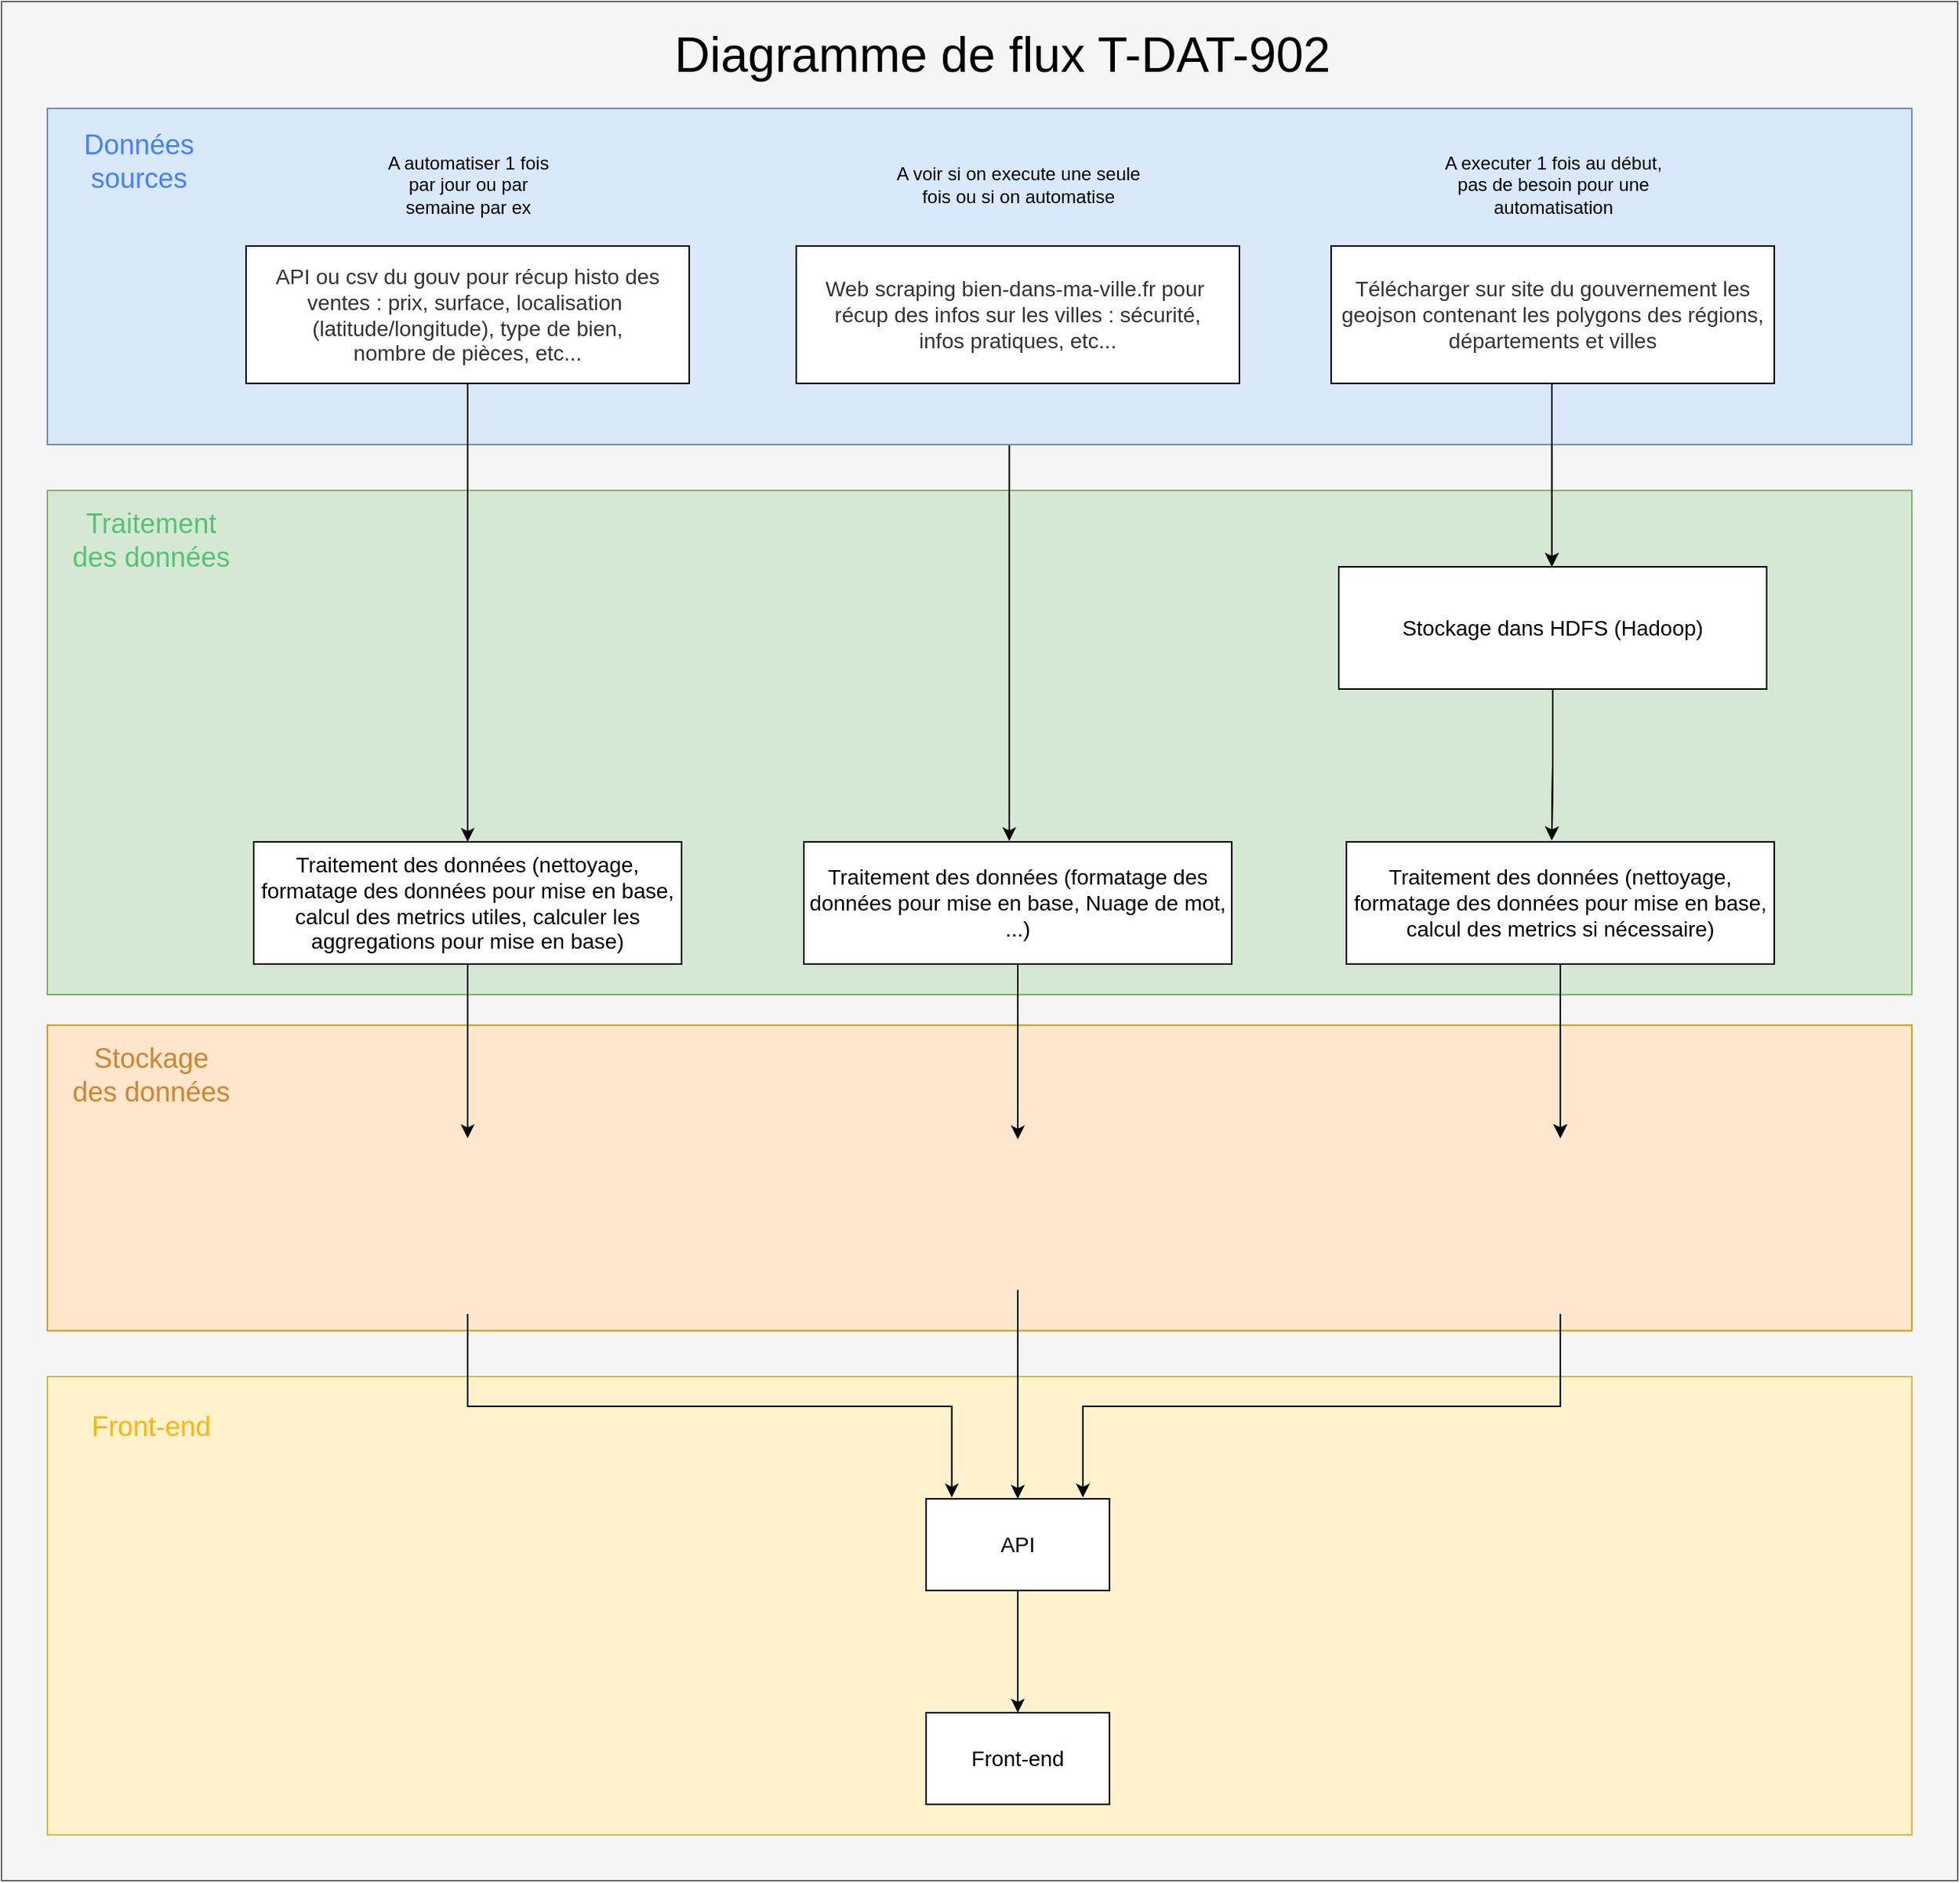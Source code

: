 <mxfile version="26.0.16">
  <diagram name="Page-1" id="76pbbYFODiqiUQYVt0wl">
    <mxGraphModel dx="1578" dy="2357" grid="1" gridSize="10" guides="1" tooltips="1" connect="1" arrows="1" fold="1" page="1" pageScale="1" pageWidth="827" pageHeight="1169" math="0" shadow="0">
      <root>
        <mxCell id="0" />
        <mxCell id="1" parent="0" />
        <mxCell id="8AMlhz3cNbG_tFNBuSd6-19" value="" style="rounded=0;whiteSpace=wrap;html=1;fillColor=#f5f5f5;fontColor=#333333;strokeColor=#666666;" parent="1" vertex="1">
          <mxGeometry x="110" y="-30" width="1280" height="1230" as="geometry" />
        </mxCell>
        <mxCell id="8AMlhz3cNbG_tFNBuSd6-17" value="" style="rounded=0;whiteSpace=wrap;html=1;fillColor=#fff2cc;strokeColor=#d6b656;" parent="1" vertex="1">
          <mxGeometry x="140" y="870" width="1220" height="300" as="geometry" />
        </mxCell>
        <mxCell id="8AMlhz3cNbG_tFNBuSd6-15" value="" style="rounded=0;whiteSpace=wrap;html=1;fillColor=#ffe6cc;strokeColor=#d79b00;" parent="1" vertex="1">
          <mxGeometry x="140" y="640" width="1220" height="200" as="geometry" />
        </mxCell>
        <mxCell id="8AMlhz3cNbG_tFNBuSd6-13" value="" style="rounded=0;whiteSpace=wrap;html=1;fillColor=#d5e8d4;strokeColor=#82b366;" parent="1" vertex="1">
          <mxGeometry x="140" y="290" width="1220" height="330" as="geometry" />
        </mxCell>
        <mxCell id="TjXJ5lC_Gi52OWalPRyf-13" value="" style="rounded=0;whiteSpace=wrap;html=1;fillColor=#dae8fc;strokeColor=#6c8ebf;" parent="1" vertex="1">
          <mxGeometry x="140" y="40" width="1220" height="220" as="geometry" />
        </mxCell>
        <mxCell id="O9yySBIB9pVkgAcjC5Zg-1" value="&lt;span style=&quot;color: rgb(51, 51, 51); font-family: arial, sans-serif; font-size: 14px; text-wrap-mode: nowrap; background-color: rgb(255, 255, 255);&quot;&gt;Web scraping (&lt;/span&gt;&lt;span style=&quot;--tw-border-spacing-x: 0; --tw-border-spacing-y: 0; --tw-translate-x: 0; --tw-translate-y: 0; --tw-rotate: 0; --tw-skew-x: 0; --tw-skew-y: 0; --tw-scale-x: 1; --tw-scale-y: 1; --tw-pan-x: ; --tw-pan-y: ; --tw-pinch-zoom: ; --tw-scroll-snap-strictness: proximity; --tw-gradient-from-position: ; --tw-gradient-via-position: ; --tw-gradient-to-position: ; --tw-ordinal: ; --tw-slashed-zero: ; --tw-numeric-figure: ; --tw-numeric-spacing: ; --tw-numeric-fraction: ; --tw-ring-inset: ; --tw-ring-offset-width: 0px; --tw-ring-offset-color: light-dark(#fff, #000000); --tw-ring-color: rgb(59 130 246 / .5); --tw-ring-offset-shadow: 0 0 #0000; --tw-ring-shadow: 0 0 #0000; --tw-shadow: 0 0 #0000; --tw-shadow-colored: 0 0 #0000; --tw-blur: ; --tw-brightness: ; --tw-contrast: ; --tw-grayscale: ; --tw-hue-rotate: ; --tw-invert: ; --tw-saturate: ; --tw-sepia: ; --tw-drop-shadow: ; --tw-backdrop-blur: ; --tw-backdrop-brightness: ; --tw-backdrop-contrast: ; --tw-backdrop-grayscale: ; --tw-backdrop-hue-rotate: ; --tw-backdrop-invert: ; --tw-backdrop-opacity: ; --tw-backdrop-saturate: ; --tw-backdrop-sepia: ; --tw-contain-size: ; --tw-contain-layout: ; --tw-contain-paint: ; --tw-contain-style: ; box-sizing: border-box; border-width: 0px; border-style: solid; border-color: rgb(229, 231, 235); font-weight: bolder; color: rgb(51, 51, 51); font-family: arial, sans-serif; font-size: 14px; text-wrap-mode: nowrap; background-color: rgb(255, 255, 255);&quot; data-prosemirror-mark-name=&quot;strong&quot; data-prosemirror-content-type=&quot;mark&quot;&gt;Leboncoin, SeLoger,&lt;/span&gt;&lt;div&gt;&lt;span style=&quot;--tw-border-spacing-x: 0; --tw-border-spacing-y: 0; --tw-translate-x: 0; --tw-translate-y: 0; --tw-rotate: 0; --tw-skew-x: 0; --tw-skew-y: 0; --tw-scale-x: 1; --tw-scale-y: 1; --tw-pan-x: ; --tw-pan-y: ; --tw-pinch-zoom: ; --tw-scroll-snap-strictness: proximity; --tw-gradient-from-position: ; --tw-gradient-via-position: ; --tw-gradient-to-position: ; --tw-ordinal: ; --tw-slashed-zero: ; --tw-numeric-figure: ; --tw-numeric-spacing: ; --tw-numeric-fraction: ; --tw-ring-inset: ; --tw-ring-offset-width: 0px; --tw-ring-offset-color: light-dark(#fff, #000000); --tw-ring-color: rgb(59 130 246 / .5); --tw-ring-offset-shadow: 0 0 #0000; --tw-ring-shadow: 0 0 #0000; --tw-shadow: 0 0 #0000; --tw-shadow-colored: 0 0 #0000; --tw-blur: ; --tw-brightness: ; --tw-contrast: ; --tw-grayscale: ; --tw-hue-rotate: ; --tw-invert: ; --tw-saturate: ; --tw-sepia: ; --tw-drop-shadow: ; --tw-backdrop-blur: ; --tw-backdrop-brightness: ; --tw-backdrop-contrast: ; --tw-backdrop-grayscale: ; --tw-backdrop-hue-rotate: ; --tw-backdrop-invert: ; --tw-backdrop-opacity: ; --tw-backdrop-saturate: ; --tw-backdrop-sepia: ; --tw-contain-size: ; --tw-contain-layout: ; --tw-contain-paint: ; --tw-contain-style: ; box-sizing: border-box; border-width: 0px; border-style: solid; border-color: rgb(229, 231, 235); font-weight: bolder; color: rgb(51, 51, 51); font-family: arial, sans-serif; font-size: 14px; text-wrap-mode: nowrap; background-color: rgb(255, 255, 255);&quot; data-prosemirror-mark-name=&quot;strong&quot; data-prosemirror-content-type=&quot;mark&quot;&gt;PAP, Bien&#39;Ici, ...&lt;/span&gt;&lt;span style=&quot;color: rgb(51, 51, 51); font-family: arial, sans-serif; font-size: 14px; text-wrap-mode: nowrap; background-color: rgb(255, 255, 255);&quot;&gt;) pour récup prix, surface,&lt;/span&gt;&lt;/div&gt;&lt;div&gt;&lt;span style=&quot;color: rgb(51, 51, 51); font-family: arial, sans-serif; font-size: 14px; text-wrap-mode: nowrap; background-color: rgb(255, 255, 255);&quot;&gt;localisation (latitude/longitude), type de bien,&lt;/span&gt;&lt;/div&gt;&lt;div&gt;&lt;span style=&quot;color: rgb(51, 51, 51); font-family: arial, sans-serif; font-size: 14px; text-wrap-mode: nowrap; background-color: rgb(255, 255, 255);&quot;&gt;nombre de pièces&lt;/span&gt;&lt;/div&gt;" style="rounded=0;whiteSpace=wrap;html=1;" parent="1" vertex="1">
          <mxGeometry x="270" y="130" width="290" height="90" as="geometry" />
        </mxCell>
        <mxCell id="RL9JBqMayldOLhs2bzXQ-27" value="" style="shape=image;verticalLabelPosition=bottom;labelBackgroundColor=default;verticalAlign=top;aspect=fixed;imageAspect=0;image=https://upload.wikimedia.org/wikipedia/commons/8/8a/Plotly-logo.png;" parent="1" vertex="1">
          <mxGeometry x="850" y="1085" width="104.25" height="34.75" as="geometry" />
        </mxCell>
        <mxCell id="TjXJ5lC_Gi52OWalPRyf-1" value="A automatiser 1 fois&lt;div&gt;par jour&amp;nbsp;&lt;span style=&quot;background-color: transparent; color: light-dark(rgb(0, 0, 0), rgb(255, 255, 255));&quot;&gt;ou par&lt;/span&gt;&lt;/div&gt;&lt;div&gt;&lt;span style=&quot;background-color: transparent; color: light-dark(rgb(0, 0, 0), rgb(255, 255, 255));&quot;&gt;semaine par ex&lt;/span&gt;&lt;/div&gt;" style="text;html=1;align=center;verticalAlign=middle;resizable=0;points=[];autosize=1;" parent="1" vertex="1">
          <mxGeometry x="350" y="60" width="130" height="60" as="geometry" />
        </mxCell>
        <mxCell id="TjXJ5lC_Gi52OWalPRyf-2" value="&lt;span style=&quot;color: rgb(51, 51, 51); font-family: arial, sans-serif; font-size: 14px; text-wrap-mode: nowrap; background-color: rgb(255, 255, 255);&quot;&gt;Web scraping bien-dans-ma-ville.fr&lt;/span&gt;&lt;span style=&quot;background-color: light-dark(rgb(255, 255, 255), rgb(18, 18, 18)); color: light-dark(rgb(51, 51, 51), rgb(193, 193, 193)); font-family: arial, sans-serif; font-size: 14px; text-wrap-mode: nowrap;&quot;&gt;&amp;nbsp;pour&amp;nbsp;&lt;/span&gt;&lt;div&gt;&lt;span style=&quot;background-color: light-dark(rgb(255, 255, 255), rgb(18, 18, 18)); color: light-dark(rgb(51, 51, 51), rgb(193, 193, 193)); font-family: arial, sans-serif; font-size: 14px; text-wrap-mode: nowrap;&quot;&gt;récup des infos sur les villes : sécurité,&lt;br&gt;&lt;/span&gt;&lt;/div&gt;&lt;div&gt;&lt;span style=&quot;background-color: light-dark(rgb(255, 255, 255), rgb(18, 18, 18)); color: light-dark(rgb(51, 51, 51), rgb(193, 193, 193)); font-family: arial, sans-serif; font-size: 14px; text-wrap-mode: nowrap;&quot;&gt;infos pratiques, etc...&lt;/span&gt;&lt;/div&gt;" style="rounded=0;whiteSpace=wrap;html=1;" parent="1" vertex="1">
          <mxGeometry x="630" y="130" width="290" height="90" as="geometry" />
        </mxCell>
        <mxCell id="TjXJ5lC_Gi52OWalPRyf-3" value="A executer 1 fois au début,&lt;div&gt;pas de besoin pour une&lt;/div&gt;&lt;div&gt;automatisation&lt;/div&gt;" style="text;html=1;align=center;verticalAlign=middle;resizable=0;points=[];autosize=1;" parent="1" vertex="1">
          <mxGeometry x="690" y="60" width="170" height="60" as="geometry" />
        </mxCell>
        <mxCell id="TjXJ5lC_Gi52OWalPRyf-4" value="&lt;font face=&quot;arial, sans-serif&quot;&gt;&lt;span style=&quot;background-color: rgb(255, 255, 255);&quot;&gt;&lt;font style=&quot;color: rgb(51, 51, 51);&quot;&gt;&lt;font&gt;&lt;span style=&quot;font-size: 14px; text-wrap-mode: nowrap;&quot;&gt;Téléchargement dataset INSEE&amp;nbsp;&lt;/span&gt;&lt;/font&gt;&lt;br&gt;&lt;/font&gt;&lt;span style=&quot;color: light-dark(rgb(51, 51, 51), rgb(193, 193, 193)); font-size: 14px; text-wrap-mode: nowrap;&quot;&gt;https://www.insee.fr/fr/statistiques/5359146&lt;/span&gt;&lt;/span&gt;&lt;/font&gt;&lt;div&gt;&lt;font face=&quot;arial, sans-serif&quot; color=&quot;#333333&quot;&gt;&lt;span style=&quot;font-size: 14px; text-wrap-mode: nowrap; background-color: rgb(255, 255, 255);&quot;&gt;:&amp;nbsp;&lt;/span&gt;&lt;/font&gt;&lt;span style=&quot;background-color: transparent; font-size: 14px; text-wrap-mode: nowrap;&quot;&gt;&lt;font face=&quot;arial, sans-serif&quot; color=&quot;#333333&quot;&gt;Revenus moyens par ménage,&amp;nbsp;&lt;/font&gt;&lt;/span&gt;&lt;span style=&quot;font-size: 14px; color: rgb(51, 51, 51); font-family: arial, sans-serif; background-color: transparent;&quot;&gt;Taux de chômage,&amp;nbsp;&lt;/span&gt;&lt;span style=&quot;font-size: 14px; color: rgb(51, 51, 51); font-family: arial, sans-serif; background-color: transparent;&quot;&gt;Population et densité,&amp;nbsp;&lt;/span&gt;&lt;span style=&quot;font-size: 14px; color: rgb(51, 51, 51); font-family: arial, sans-serif; background-color: transparent;&quot;&gt;Niveau d’éducation,&amp;nbsp;&lt;/span&gt;&lt;span style=&quot;font-size: 14px; color: rgb(51, 51, 51); font-family: arial, sans-serif; background-color: transparent;&quot;&gt;Nombre de logements sociaux&lt;/span&gt;&lt;/div&gt;" style="rounded=0;whiteSpace=wrap;html=1;" parent="1" vertex="1">
          <mxGeometry x="980" y="130" width="290" height="90" as="geometry" />
        </mxCell>
        <mxCell id="TjXJ5lC_Gi52OWalPRyf-5" value="A executer 1 fois au début,&lt;div&gt;pas de besoin pour une&lt;/div&gt;&lt;div&gt;automatisation&lt;/div&gt;" style="text;html=1;align=center;verticalAlign=middle;resizable=0;points=[];autosize=1;" parent="1" vertex="1">
          <mxGeometry x="1040" y="60" width="170" height="60" as="geometry" />
        </mxCell>
        <mxCell id="TjXJ5lC_Gi52OWalPRyf-7" value="&lt;font style=&quot;font-size: 14px;&quot;&gt;Traitement des données (nettoyage, formatage des données pour mise en base, calcul des metrics si nécessaire)&lt;/font&gt;" style="whiteSpace=wrap;html=1;rounded=0;" parent="1" vertex="1">
          <mxGeometry x="990" y="520" width="280" height="80" as="geometry" />
        </mxCell>
        <mxCell id="TjXJ5lC_Gi52OWalPRyf-8" value="" style="edgeStyle=orthogonalEdgeStyle;rounded=0;orthogonalLoop=1;jettySize=auto;html=1;exitX=0.5;exitY=1;exitDx=0;exitDy=0;entryX=0.48;entryY=-0.006;entryDx=0;entryDy=0;entryPerimeter=0;" parent="1" target="TjXJ5lC_Gi52OWalPRyf-37" edge="1">
          <mxGeometry relative="1" as="geometry">
            <mxPoint x="765" y="220" as="sourcePoint" />
            <mxPoint x="770" y="468" as="targetPoint" />
            <Array as="points">
              <mxPoint x="769" y="221" />
            </Array>
          </mxGeometry>
        </mxCell>
        <mxCell id="TjXJ5lC_Gi52OWalPRyf-9" value="" style="edgeStyle=orthogonalEdgeStyle;rounded=0;orthogonalLoop=1;jettySize=auto;html=1;exitX=0.5;exitY=1;exitDx=0;exitDy=0;" parent="1" edge="1">
          <mxGeometry relative="1" as="geometry">
            <mxPoint x="1124.44" y="220" as="sourcePoint" />
            <mxPoint x="1124.44" y="340" as="targetPoint" />
            <Array as="points" />
          </mxGeometry>
        </mxCell>
        <mxCell id="TjXJ5lC_Gi52OWalPRyf-11" value="" style="edgeStyle=orthogonalEdgeStyle;rounded=0;orthogonalLoop=1;jettySize=auto;html=1;exitX=0.5;exitY=1;exitDx=0;exitDy=0;" parent="1" source="TjXJ5lC_Gi52OWalPRyf-7" target="TjXJ5lC_Gi52OWalPRyf-12" edge="1">
          <mxGeometry relative="1" as="geometry">
            <mxPoint x="1126.21" y="614" as="sourcePoint" />
          </mxGeometry>
        </mxCell>
        <mxCell id="TjXJ5lC_Gi52OWalPRyf-12" value="" style="shape=image;verticalLabelPosition=bottom;labelBackgroundColor=default;verticalAlign=top;aspect=fixed;imageAspect=0;image=https://www.impulsmap.fr/wp-content/uploads/2016/07/LogoPostgreSql100reel.png;" parent="1" vertex="1">
          <mxGeometry x="1078.21" y="714" width="103.59" height="115" as="geometry" />
        </mxCell>
        <mxCell id="TjXJ5lC_Gi52OWalPRyf-14" value="&lt;font style=&quot;font-size: 18px; color: rgb(66, 129, 255);&quot;&gt;Données sources&lt;/font&gt;" style="text;html=1;align=center;verticalAlign=middle;whiteSpace=wrap;rounded=0;" parent="1" vertex="1">
          <mxGeometry x="170" y="60" width="60" height="30" as="geometry" />
        </mxCell>
        <mxCell id="TjXJ5lC_Gi52OWalPRyf-15" value="&lt;font style=&quot;font-size: 14px;&quot;&gt;Stockage dans HDFS (Hadoop)&lt;/font&gt;" style="whiteSpace=wrap;html=1;rounded=0;" parent="1" vertex="1">
          <mxGeometry x="985" y="340" width="280" height="80" as="geometry" />
        </mxCell>
        <mxCell id="TjXJ5lC_Gi52OWalPRyf-16" style="edgeStyle=orthogonalEdgeStyle;rounded=0;orthogonalLoop=1;jettySize=auto;html=1;entryX=0.48;entryY=-0.012;entryDx=0;entryDy=0;entryPerimeter=0;" parent="1" source="TjXJ5lC_Gi52OWalPRyf-15" target="TjXJ5lC_Gi52OWalPRyf-7" edge="1">
          <mxGeometry relative="1" as="geometry" />
        </mxCell>
        <mxCell id="TjXJ5lC_Gi52OWalPRyf-18" value="" style="shape=image;verticalLabelPosition=bottom;labelBackgroundColor=default;verticalAlign=top;aspect=fixed;imageAspect=0;image=https://upload.wikimedia.org/wikipedia/commons/thumb/f/f3/Apache_Spark_logo.svg/2560px-Apache_Spark_logo.svg.png;" parent="1" vertex="1">
          <mxGeometry x="1181.8" y="473.28" width="90" height="46.72" as="geometry" />
        </mxCell>
        <mxCell id="TjXJ5lC_Gi52OWalPRyf-21" value="" style="shape=image;verticalLabelPosition=bottom;labelBackgroundColor=default;verticalAlign=top;aspect=fixed;imageAspect=0;image=https://upload.wikimedia.org/wikipedia/commons/thumb/0/0e/Hadoop_logo.svg/1280px-Hadoop_logo.svg.png;" parent="1" vertex="1">
          <mxGeometry x="1145" y="308.33" width="121.8" height="31.67" as="geometry" />
        </mxCell>
        <mxCell id="TjXJ5lC_Gi52OWalPRyf-24" value="" style="rounded=0;whiteSpace=wrap;html=1;fillColor=#dae8fc;strokeColor=#6c8ebf;" parent="1" vertex="1">
          <mxGeometry x="140" y="40" width="1220" height="220" as="geometry" />
        </mxCell>
        <mxCell id="TjXJ5lC_Gi52OWalPRyf-25" value="&lt;div&gt;&lt;span style=&quot;color: rgb(51, 51, 51); font-family: arial, sans-serif; font-size: 14px; text-wrap-mode: nowrap; background-color: rgb(255, 255, 255);&quot;&gt;API ou csv du gouv pour récup histo des&lt;/span&gt;&lt;/div&gt;&lt;div&gt;&lt;span style=&quot;color: rgb(51, 51, 51); font-family: arial, sans-serif; font-size: 14px; text-wrap-mode: nowrap; background-color: rgb(255, 255, 255);&quot;&gt;ventes : prix, surface,&amp;nbsp;&lt;/span&gt;&lt;span style=&quot;background-color: rgb(255, 255, 255); color: rgb(51, 51, 51); font-family: arial, sans-serif; font-size: 14px; text-wrap-mode: nowrap;&quot;&gt;localisation&amp;nbsp;&lt;/span&gt;&lt;/div&gt;&lt;div&gt;&lt;span style=&quot;background-color: rgb(255, 255, 255); color: rgb(51, 51, 51); font-family: arial, sans-serif; font-size: 14px; text-wrap-mode: nowrap;&quot;&gt;(latitude/longitude), type de bien,&lt;/span&gt;&lt;/div&gt;&lt;div&gt;&lt;span style=&quot;color: rgb(51, 51, 51); font-family: arial, sans-serif; font-size: 14px; text-wrap-mode: nowrap; background-color: rgb(255, 255, 255);&quot;&gt;nombre de pièces, etc...&lt;/span&gt;&lt;/div&gt;" style="rounded=0;whiteSpace=wrap;html=1;" parent="1" vertex="1">
          <mxGeometry x="270" y="130" width="290" height="90" as="geometry" />
        </mxCell>
        <mxCell id="TjXJ5lC_Gi52OWalPRyf-26" value="" style="edgeStyle=orthogonalEdgeStyle;rounded=0;orthogonalLoop=1;jettySize=auto;html=1;exitX=0.5;exitY=1;exitDx=0;exitDy=0;" parent="1" source="TjXJ5lC_Gi52OWalPRyf-25" target="TjXJ5lC_Gi52OWalPRyf-28" edge="1">
          <mxGeometry relative="1" as="geometry">
            <mxPoint x="414" y="270" as="sourcePoint" />
            <Array as="points" />
          </mxGeometry>
        </mxCell>
        <mxCell id="TjXJ5lC_Gi52OWalPRyf-27" value="" style="edgeStyle=orthogonalEdgeStyle;rounded=0;orthogonalLoop=1;jettySize=auto;html=1;" parent="1" source="TjXJ5lC_Gi52OWalPRyf-28" target="TjXJ5lC_Gi52OWalPRyf-29" edge="1">
          <mxGeometry relative="1" as="geometry" />
        </mxCell>
        <mxCell id="TjXJ5lC_Gi52OWalPRyf-28" value="&lt;font style=&quot;font-size: 14px;&quot;&gt;Traitement des données (nettoyage, formatage des données pour mise en base, calcul des metrics utiles, calculer les aggregations pour mise en base)&lt;/font&gt;" style="whiteSpace=wrap;html=1;rounded=0;" parent="1" vertex="1">
          <mxGeometry x="275" y="520" width="280" height="80" as="geometry" />
        </mxCell>
        <mxCell id="8AMlhz3cNbG_tFNBuSd6-4" style="edgeStyle=orthogonalEdgeStyle;rounded=0;orthogonalLoop=1;jettySize=auto;html=1;exitX=0.5;exitY=1;exitDx=0;exitDy=0;entryX=0.14;entryY=-0.014;entryDx=0;entryDy=0;entryPerimeter=0;" parent="1" source="TjXJ5lC_Gi52OWalPRyf-29" target="8AMlhz3cNbG_tFNBuSd6-3" edge="1">
          <mxGeometry relative="1" as="geometry" />
        </mxCell>
        <mxCell id="TjXJ5lC_Gi52OWalPRyf-29" value="" style="shape=image;verticalLabelPosition=bottom;labelBackgroundColor=default;verticalAlign=top;aspect=fixed;imageAspect=0;image=https://www.impulsmap.fr/wp-content/uploads/2016/07/LogoPostgreSql100reel.png;" parent="1" vertex="1">
          <mxGeometry x="363.2" y="714" width="103.59" height="115" as="geometry" />
        </mxCell>
        <mxCell id="TjXJ5lC_Gi52OWalPRyf-32" value="A automatiser 1 fois&lt;div&gt;par jour&amp;nbsp;&lt;span style=&quot;background-color: transparent; color: light-dark(rgb(0, 0, 0), rgb(255, 255, 255));&quot;&gt;ou par&lt;/span&gt;&lt;/div&gt;&lt;div&gt;&lt;span style=&quot;background-color: transparent; color: light-dark(rgb(0, 0, 0), rgb(255, 255, 255));&quot;&gt;semaine par ex&lt;/span&gt;&lt;/div&gt;" style="text;html=1;align=center;verticalAlign=middle;resizable=0;points=[];autosize=1;" parent="1" vertex="1">
          <mxGeometry x="350" y="60" width="130" height="60" as="geometry" />
        </mxCell>
        <mxCell id="TjXJ5lC_Gi52OWalPRyf-33" value="&lt;span style=&quot;color: rgb(51, 51, 51); font-family: arial, sans-serif; font-size: 14px; text-wrap-mode: nowrap; background-color: rgb(255, 255, 255);&quot;&gt;Web scraping bien-dans-ma-ville.fr&lt;/span&gt;&lt;span style=&quot;background-color: light-dark(rgb(255, 255, 255), rgb(18, 18, 18)); color: light-dark(rgb(51, 51, 51), rgb(193, 193, 193)); font-family: arial, sans-serif; font-size: 14px; text-wrap-mode: nowrap;&quot;&gt;&amp;nbsp;pour&amp;nbsp;&lt;/span&gt;&lt;div&gt;&lt;span style=&quot;background-color: light-dark(rgb(255, 255, 255), rgb(18, 18, 18)); color: light-dark(rgb(51, 51, 51), rgb(193, 193, 193)); font-family: arial, sans-serif; font-size: 14px; text-wrap-mode: nowrap;&quot;&gt;récup des infos sur les villes : sécurité,&lt;br&gt;&lt;/span&gt;&lt;/div&gt;&lt;div&gt;&lt;span style=&quot;background-color: light-dark(rgb(255, 255, 255), rgb(18, 18, 18)); color: light-dark(rgb(51, 51, 51), rgb(193, 193, 193)); font-family: arial, sans-serif; font-size: 14px; text-wrap-mode: nowrap;&quot;&gt;infos pratiques, etc...&lt;/span&gt;&lt;/div&gt;" style="rounded=0;whiteSpace=wrap;html=1;" parent="1" vertex="1">
          <mxGeometry x="630" y="130" width="290" height="90" as="geometry" />
        </mxCell>
        <mxCell id="TjXJ5lC_Gi52OWalPRyf-34" value="A voir si on execute une seule&lt;div&gt;fois ou si on automatise&lt;/div&gt;" style="text;html=1;align=center;verticalAlign=middle;resizable=0;points=[];autosize=1;" parent="1" vertex="1">
          <mxGeometry x="685" y="70" width="180" height="40" as="geometry" />
        </mxCell>
        <mxCell id="TjXJ5lC_Gi52OWalPRyf-35" value="&lt;font face=&quot;arial, sans-serif&quot; color=&quot;#333333&quot;&gt;&lt;span style=&quot;font-size: 14px; text-wrap-mode: nowrap; background-color: rgb(255, 255, 255);&quot;&gt;Télécharger sur site du gouvernement les&lt;/span&gt;&lt;/font&gt;&lt;div&gt;&lt;font face=&quot;arial, sans-serif&quot; color=&quot;#333333&quot;&gt;&lt;span style=&quot;font-size: 14px; text-wrap-mode: nowrap; background-color: rgb(255, 255, 255);&quot;&gt;geojson contenant les polygons des régions,&lt;/span&gt;&lt;/font&gt;&lt;/div&gt;&lt;div&gt;&lt;font face=&quot;arial, sans-serif&quot; color=&quot;#333333&quot;&gt;&lt;span style=&quot;font-size: 14px; text-wrap-mode: nowrap; background-color: rgb(255, 255, 255);&quot;&gt;départements et villes&lt;/span&gt;&lt;/font&gt;&lt;/div&gt;" style="rounded=0;whiteSpace=wrap;html=1;" parent="1" vertex="1">
          <mxGeometry x="980" y="130" width="290" height="90" as="geometry" />
        </mxCell>
        <mxCell id="TjXJ5lC_Gi52OWalPRyf-36" value="A executer 1 fois au début,&lt;div&gt;pas de besoin pour une&lt;/div&gt;&lt;div&gt;automatisation&lt;/div&gt;" style="text;html=1;align=center;verticalAlign=middle;resizable=0;points=[];autosize=1;" parent="1" vertex="1">
          <mxGeometry x="1040" y="60" width="170" height="60" as="geometry" />
        </mxCell>
        <mxCell id="8AMlhz3cNbG_tFNBuSd6-2" style="edgeStyle=orthogonalEdgeStyle;rounded=0;orthogonalLoop=1;jettySize=auto;html=1;entryX=0.5;entryY=0;entryDx=0;entryDy=0;" parent="1" source="TjXJ5lC_Gi52OWalPRyf-37" target="8AMlhz3cNbG_tFNBuSd6-1" edge="1">
          <mxGeometry relative="1" as="geometry" />
        </mxCell>
        <mxCell id="TjXJ5lC_Gi52OWalPRyf-37" value="&lt;font style=&quot;font-size: 14px;&quot;&gt;Traitement des données (formatage des données pour mise en base, Nuage de mot, ...)&lt;/font&gt;" style="whiteSpace=wrap;html=1;rounded=0;" parent="1" vertex="1">
          <mxGeometry x="635" y="520" width="280" height="80" as="geometry" />
        </mxCell>
        <mxCell id="TjXJ5lC_Gi52OWalPRyf-38" value="&lt;font style=&quot;font-size: 14px;&quot;&gt;Traitement des données (nettoyage, formatage des données pour mise en base, calcul des metrics si nécessaire)&lt;/font&gt;" style="whiteSpace=wrap;html=1;rounded=0;" parent="1" vertex="1">
          <mxGeometry x="990" y="520" width="280" height="80" as="geometry" />
        </mxCell>
        <mxCell id="TjXJ5lC_Gi52OWalPRyf-40" value="" style="edgeStyle=orthogonalEdgeStyle;rounded=0;orthogonalLoop=1;jettySize=auto;html=1;exitX=0.5;exitY=1;exitDx=0;exitDy=0;" parent="1" edge="1">
          <mxGeometry relative="1" as="geometry">
            <mxPoint x="1124.44" y="220" as="sourcePoint" />
            <mxPoint x="1124.44" y="340" as="targetPoint" />
            <Array as="points" />
          </mxGeometry>
        </mxCell>
        <mxCell id="TjXJ5lC_Gi52OWalPRyf-41" value="" style="edgeStyle=orthogonalEdgeStyle;rounded=0;orthogonalLoop=1;jettySize=auto;html=1;exitX=0.5;exitY=1;exitDx=0;exitDy=0;" parent="1" source="TjXJ5lC_Gi52OWalPRyf-38" target="TjXJ5lC_Gi52OWalPRyf-42" edge="1">
          <mxGeometry relative="1" as="geometry">
            <mxPoint x="1126.21" y="614" as="sourcePoint" />
          </mxGeometry>
        </mxCell>
        <mxCell id="8AMlhz3cNbG_tFNBuSd6-6" style="edgeStyle=orthogonalEdgeStyle;rounded=0;orthogonalLoop=1;jettySize=auto;html=1;exitX=0.5;exitY=1;exitDx=0;exitDy=0;entryX=0.855;entryY=-0.014;entryDx=0;entryDy=0;entryPerimeter=0;" parent="1" source="TjXJ5lC_Gi52OWalPRyf-42" target="8AMlhz3cNbG_tFNBuSd6-3" edge="1">
          <mxGeometry relative="1" as="geometry" />
        </mxCell>
        <mxCell id="TjXJ5lC_Gi52OWalPRyf-42" value="" style="shape=image;verticalLabelPosition=bottom;labelBackgroundColor=default;verticalAlign=top;aspect=fixed;imageAspect=0;image=https://www.impulsmap.fr/wp-content/uploads/2016/07/LogoPostgreSql100reel.png;" parent="1" vertex="1">
          <mxGeometry x="1078.21" y="714" width="103.59" height="115" as="geometry" />
        </mxCell>
        <mxCell id="TjXJ5lC_Gi52OWalPRyf-43" value="&lt;font style=&quot;font-size: 18px; color: rgb(66, 129, 255);&quot;&gt;Données sources&lt;/font&gt;" style="text;html=1;align=center;verticalAlign=middle;whiteSpace=wrap;rounded=0;" parent="1" vertex="1">
          <mxGeometry x="170" y="60" width="60" height="30" as="geometry" />
        </mxCell>
        <mxCell id="TjXJ5lC_Gi52OWalPRyf-44" value="&lt;font style=&quot;font-size: 14px;&quot;&gt;Stockage dans HDFS (Hadoop)&lt;/font&gt;" style="whiteSpace=wrap;html=1;rounded=0;" parent="1" vertex="1">
          <mxGeometry x="985" y="340" width="280" height="80" as="geometry" />
        </mxCell>
        <mxCell id="TjXJ5lC_Gi52OWalPRyf-45" style="edgeStyle=orthogonalEdgeStyle;rounded=0;orthogonalLoop=1;jettySize=auto;html=1;entryX=0.48;entryY=-0.012;entryDx=0;entryDy=0;entryPerimeter=0;" parent="1" source="TjXJ5lC_Gi52OWalPRyf-44" target="TjXJ5lC_Gi52OWalPRyf-38" edge="1">
          <mxGeometry relative="1" as="geometry" />
        </mxCell>
        <mxCell id="TjXJ5lC_Gi52OWalPRyf-46" value="" style="shape=image;verticalLabelPosition=bottom;labelBackgroundColor=default;verticalAlign=top;aspect=fixed;imageAspect=0;image=https://upload.wikimedia.org/wikipedia/commons/thumb/f/f3/Apache_Spark_logo.svg/2560px-Apache_Spark_logo.svg.png;" parent="1" vertex="1">
          <mxGeometry x="1181.8" y="473.28" width="90" height="46.72" as="geometry" />
        </mxCell>
        <mxCell id="TjXJ5lC_Gi52OWalPRyf-47" value="" style="shape=image;verticalLabelPosition=bottom;labelBackgroundColor=default;verticalAlign=top;aspect=fixed;imageAspect=0;image=https://upload.wikimedia.org/wikipedia/commons/thumb/f/f3/Apache_Spark_logo.svg/2560px-Apache_Spark_logo.svg.png;" parent="1" vertex="1">
          <mxGeometry x="820" y="473.28" width="90" height="46.72" as="geometry" />
        </mxCell>
        <mxCell id="TjXJ5lC_Gi52OWalPRyf-48" value="" style="shape=image;verticalLabelPosition=bottom;labelBackgroundColor=default;verticalAlign=top;aspect=fixed;imageAspect=0;image=https://upload.wikimedia.org/wikipedia/commons/thumb/f/f3/Apache_Spark_logo.svg/2560px-Apache_Spark_logo.svg.png;" parent="1" vertex="1">
          <mxGeometry x="465" y="473.28" width="90" height="46.72" as="geometry" />
        </mxCell>
        <mxCell id="TjXJ5lC_Gi52OWalPRyf-49" value="" style="shape=image;verticalLabelPosition=bottom;labelBackgroundColor=default;verticalAlign=top;aspect=fixed;imageAspect=0;image=https://upload.wikimedia.org/wikipedia/commons/thumb/0/0e/Hadoop_logo.svg/1280px-Hadoop_logo.svg.png;" parent="1" vertex="1">
          <mxGeometry x="1145" y="308.33" width="121.8" height="31.67" as="geometry" />
        </mxCell>
        <mxCell id="8AMlhz3cNbG_tFNBuSd6-5" style="edgeStyle=orthogonalEdgeStyle;rounded=0;orthogonalLoop=1;jettySize=auto;html=1;exitX=0.5;exitY=1;exitDx=0;exitDy=0;entryX=0.5;entryY=0;entryDx=0;entryDy=0;" parent="1" source="8AMlhz3cNbG_tFNBuSd6-1" target="8AMlhz3cNbG_tFNBuSd6-3" edge="1">
          <mxGeometry relative="1" as="geometry" />
        </mxCell>
        <mxCell id="8AMlhz3cNbG_tFNBuSd6-1" value="" style="shape=image;verticalLabelPosition=bottom;labelBackgroundColor=default;verticalAlign=top;aspect=fixed;imageAspect=0;image=https://www.pngall.com/wp-content/uploads/13/Mongodb-PNG-Free-Image.png;" parent="1" vertex="1">
          <mxGeometry x="687.5" y="714.78" width="175" height="98.44" as="geometry" />
        </mxCell>
        <mxCell id="8AMlhz3cNbG_tFNBuSd6-10" value="" style="edgeStyle=orthogonalEdgeStyle;rounded=0;orthogonalLoop=1;jettySize=auto;html=1;" parent="1" source="8AMlhz3cNbG_tFNBuSd6-3" target="8AMlhz3cNbG_tFNBuSd6-9" edge="1">
          <mxGeometry relative="1" as="geometry" />
        </mxCell>
        <mxCell id="8AMlhz3cNbG_tFNBuSd6-3" value="&lt;font style=&quot;font-size: 14px;&quot;&gt;API&lt;/font&gt;" style="rounded=0;whiteSpace=wrap;html=1;" parent="1" vertex="1">
          <mxGeometry x="715" y="950" width="120" height="60" as="geometry" />
        </mxCell>
        <mxCell id="8AMlhz3cNbG_tFNBuSd6-8" value="" style="shape=image;verticalLabelPosition=bottom;labelBackgroundColor=default;verticalAlign=top;aspect=fixed;imageAspect=0;image=https://static-00.iconduck.com/assets.00/flask-icon-1594x2048-84mjydzf.png;" parent="1" vertex="1">
          <mxGeometry x="860" y="950.26" width="46.5" height="59.74" as="geometry" />
        </mxCell>
        <mxCell id="8AMlhz3cNbG_tFNBuSd6-9" value="&lt;font style=&quot;font-size: 14px;&quot;&gt;Front-end&lt;/font&gt;" style="rounded=0;whiteSpace=wrap;html=1;" parent="1" vertex="1">
          <mxGeometry x="715" y="1090" width="120" height="60" as="geometry" />
        </mxCell>
        <mxCell id="8AMlhz3cNbG_tFNBuSd6-11" value="" style="shape=image;verticalLabelPosition=bottom;labelBackgroundColor=default;verticalAlign=top;aspect=fixed;imageAspect=0;image=https://streamlit.io/images/brand/streamlit-logo-primary-colormark-darktext.png;" parent="1" vertex="1">
          <mxGeometry x="850" y="1118.75" width="130" height="36.08" as="geometry" />
        </mxCell>
        <mxCell id="8AMlhz3cNbG_tFNBuSd6-12" value="" style="shape=image;verticalLabelPosition=bottom;labelBackgroundColor=default;verticalAlign=top;aspect=fixed;imageAspect=0;image=https://upload.wikimedia.org/wikipedia/commons/thumb/1/1f/Mapbox_logo_2019.svg/640px-Mapbox_logo_2019.svg.png;" parent="1" vertex="1">
          <mxGeometry x="1000" y="1090" width="107.5" height="24.19" as="geometry" />
        </mxCell>
        <mxCell id="8AMlhz3cNbG_tFNBuSd6-14" value="&lt;font style=&quot;font-size: 18px;&quot;&gt;Traitement des données&lt;/font&gt;" style="text;html=1;align=center;verticalAlign=middle;whiteSpace=wrap;rounded=0;fontColor=#55C371;" parent="1" vertex="1">
          <mxGeometry x="153" y="308" width="110" height="30" as="geometry" />
        </mxCell>
        <mxCell id="8AMlhz3cNbG_tFNBuSd6-16" value="&lt;font style=&quot;font-size: 18px;&quot;&gt;Stockage des données&lt;/font&gt;" style="text;html=1;align=center;verticalAlign=middle;whiteSpace=wrap;rounded=0;fontColor=#CD8532;" parent="1" vertex="1">
          <mxGeometry x="153" y="658" width="110" height="30" as="geometry" />
        </mxCell>
        <mxCell id="8AMlhz3cNbG_tFNBuSd6-18" value="&lt;font style=&quot;font-size: 18px;&quot;&gt;Front-end&lt;/font&gt;" style="text;html=1;align=center;verticalAlign=middle;whiteSpace=wrap;rounded=0;fontColor=#FFB30F;" parent="1" vertex="1">
          <mxGeometry x="153" y="888" width="110" height="30" as="geometry" />
        </mxCell>
        <mxCell id="8AMlhz3cNbG_tFNBuSd6-20" value="&lt;font style=&quot;font-size: 32px;&quot;&gt;Diagramme de flux T-DAT-902&lt;/font&gt;" style="text;html=1;align=center;verticalAlign=middle;whiteSpace=wrap;rounded=0;" parent="1" vertex="1">
          <mxGeometry x="520" y="-10" width="490" height="30" as="geometry" />
        </mxCell>
      </root>
    </mxGraphModel>
  </diagram>
</mxfile>
